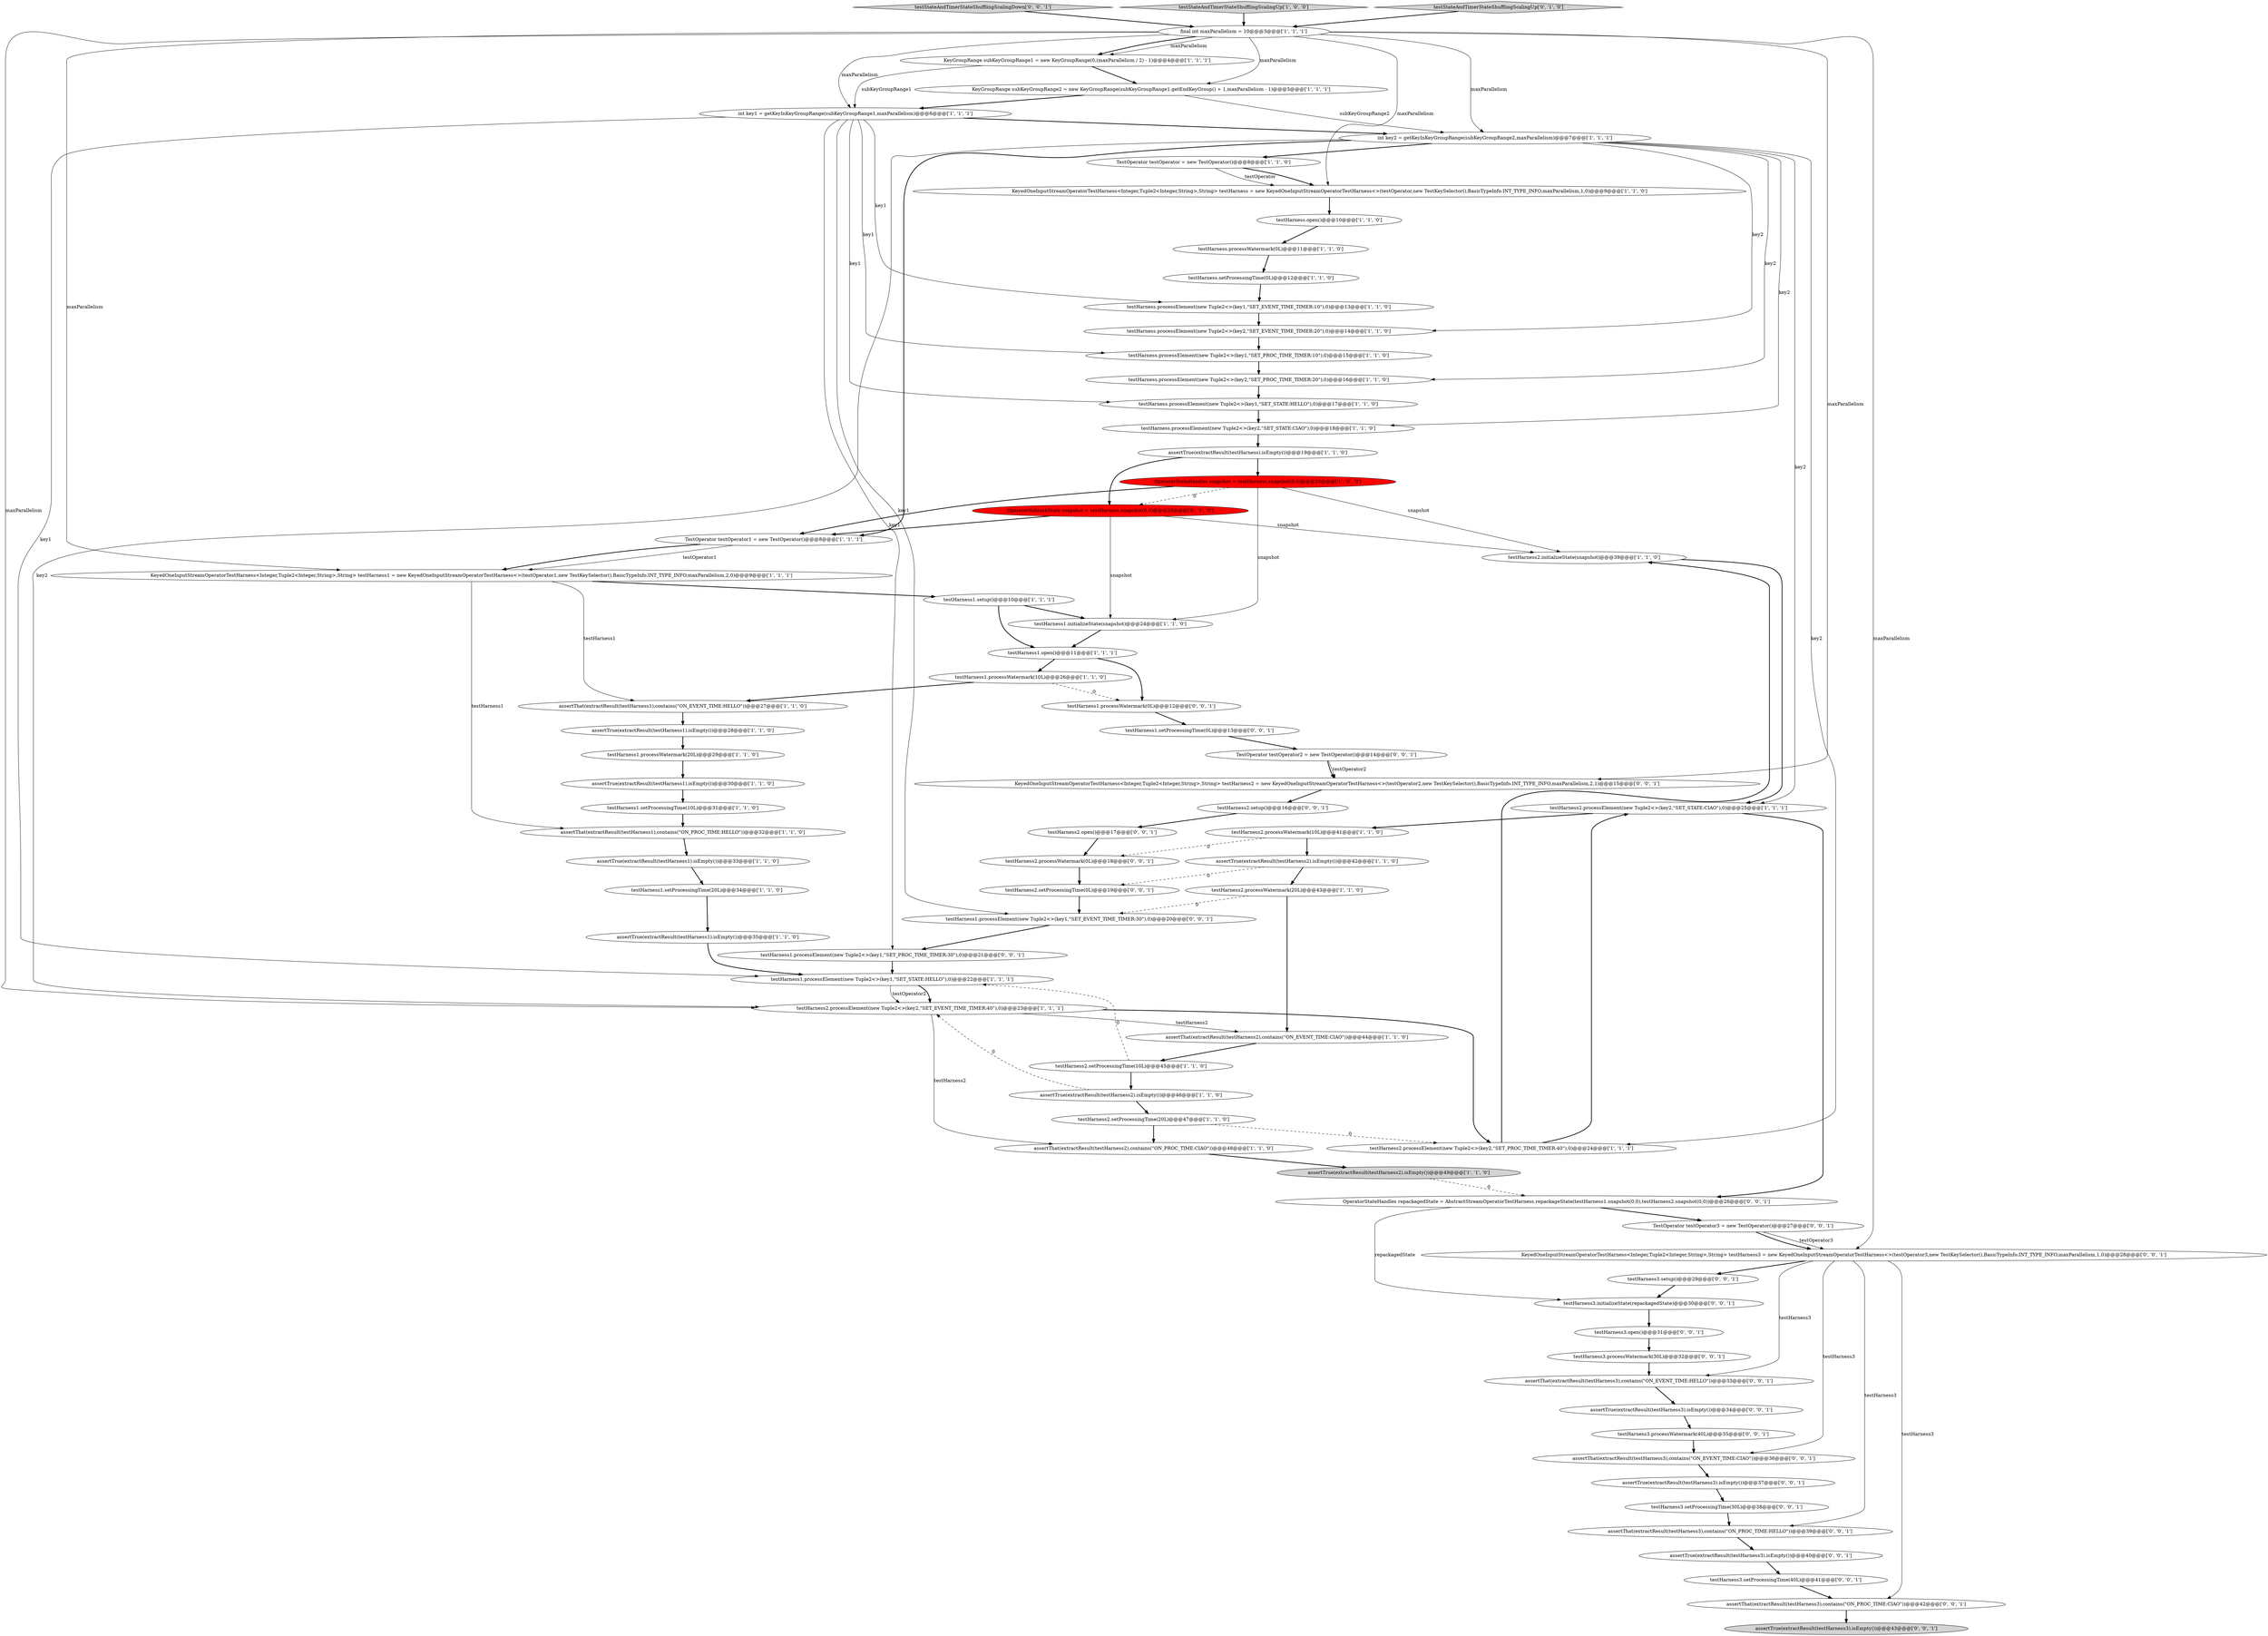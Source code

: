 digraph {
4 [style = filled, label = "testHarness.open()@@@10@@@['1', '1', '0']", fillcolor = white, shape = ellipse image = "AAA0AAABBB1BBB"];
37 [style = filled, label = "testHarness2.processWatermark(20L)@@@43@@@['1', '1', '0']", fillcolor = white, shape = ellipse image = "AAA0AAABBB1BBB"];
16 [style = filled, label = "testHarness2.processElement(new Tuple2<>(key2,\"SET_PROC_TIME_TIMER:40\"),0)@@@24@@@['1', '1', '1']", fillcolor = white, shape = ellipse image = "AAA0AAABBB1BBB"];
42 [style = filled, label = "assertTrue(extractResult(testHarness2).isEmpty())@@@46@@@['1', '1', '0']", fillcolor = white, shape = ellipse image = "AAA0AAABBB1BBB"];
52 [style = filled, label = "testHarness1.processWatermark(0L)@@@12@@@['0', '0', '1']", fillcolor = white, shape = ellipse image = "AAA0AAABBB3BBB"];
60 [style = filled, label = "assertThat(extractResult(testHarness3),contains(\"ON_PROC_TIME:CIAO\"))@@@42@@@['0', '0', '1']", fillcolor = white, shape = ellipse image = "AAA0AAABBB3BBB"];
22 [style = filled, label = "assertThat(extractResult(testHarness2),contains(\"ON_EVENT_TIME:CIAO\"))@@@44@@@['1', '1', '0']", fillcolor = white, shape = ellipse image = "AAA0AAABBB1BBB"];
15 [style = filled, label = "testHarness.processElement(new Tuple2<>(key1,\"SET_PROC_TIME_TIMER:10\"),0)@@@15@@@['1', '1', '0']", fillcolor = white, shape = ellipse image = "AAA0AAABBB1BBB"];
47 [style = filled, label = "testHarness1.processElement(new Tuple2<>(key1,\"SET_STATE:HELLO\"),0)@@@22@@@['1', '1', '1']", fillcolor = white, shape = ellipse image = "AAA0AAABBB1BBB"];
65 [style = filled, label = "assertTrue(extractResult(testHarness3).isEmpty())@@@43@@@['0', '0', '1']", fillcolor = lightgray, shape = ellipse image = "AAA0AAABBB3BBB"];
72 [style = filled, label = "testHarness1.processElement(new Tuple2<>(key1,\"SET_PROC_TIME_TIMER:30\"),0)@@@21@@@['0', '0', '1']", fillcolor = white, shape = ellipse image = "AAA0AAABBB3BBB"];
2 [style = filled, label = "testHarness2.setProcessingTime(10L)@@@45@@@['1', '1', '0']", fillcolor = white, shape = ellipse image = "AAA0AAABBB1BBB"];
7 [style = filled, label = "testHarness2.initializeState(snapshot)@@@39@@@['1', '1', '0']", fillcolor = white, shape = ellipse image = "AAA0AAABBB1BBB"];
78 [style = filled, label = "testHarness3.processWatermark(40L)@@@35@@@['0', '0', '1']", fillcolor = white, shape = ellipse image = "AAA0AAABBB3BBB"];
64 [style = filled, label = "testHarness3.processWatermark(30L)@@@32@@@['0', '0', '1']", fillcolor = white, shape = ellipse image = "AAA0AAABBB3BBB"];
57 [style = filled, label = "assertTrue(extractResult(testHarness3).isEmpty())@@@40@@@['0', '0', '1']", fillcolor = white, shape = ellipse image = "AAA0AAABBB3BBB"];
36 [style = filled, label = "assertTrue(extractResult(testHarness2).isEmpty())@@@49@@@['1', '1', '0']", fillcolor = lightgray, shape = ellipse image = "AAA0AAABBB1BBB"];
44 [style = filled, label = "testHarness.processElement(new Tuple2<>(key2,\"SET_PROC_TIME_TIMER:20\"),0)@@@16@@@['1', '1', '0']", fillcolor = white, shape = ellipse image = "AAA0AAABBB1BBB"];
29 [style = filled, label = "assertTrue(extractResult(testHarness1).isEmpty())@@@28@@@['1', '1', '0']", fillcolor = white, shape = ellipse image = "AAA0AAABBB1BBB"];
63 [style = filled, label = "assertThat(extractResult(testHarness3),contains(\"ON_EVENT_TIME:HELLO\"))@@@33@@@['0', '0', '1']", fillcolor = white, shape = ellipse image = "AAA0AAABBB3BBB"];
68 [style = filled, label = "KeyedOneInputStreamOperatorTestHarness<Integer,Tuple2<Integer,String>,String> testHarness2 = new KeyedOneInputStreamOperatorTestHarness<>(testOperator2,new TestKeySelector(),BasicTypeInfo.INT_TYPE_INFO,maxParallelism,2,1)@@@15@@@['0', '0', '1']", fillcolor = white, shape = ellipse image = "AAA0AAABBB3BBB"];
75 [style = filled, label = "testHarness2.setup()@@@16@@@['0', '0', '1']", fillcolor = white, shape = ellipse image = "AAA0AAABBB3BBB"];
3 [style = filled, label = "assertThat(extractResult(testHarness2),contains(\"ON_PROC_TIME:CIAO\"))@@@48@@@['1', '1', '0']", fillcolor = white, shape = ellipse image = "AAA0AAABBB1BBB"];
74 [style = filled, label = "testStateAndTimerStateShufflingScalingDown['0', '0', '1']", fillcolor = lightgray, shape = diamond image = "AAA0AAABBB3BBB"];
0 [style = filled, label = "testHarness1.setup()@@@10@@@['1', '1', '1']", fillcolor = white, shape = ellipse image = "AAA0AAABBB1BBB"];
17 [style = filled, label = "assertTrue(extractResult(testHarness1).isEmpty())@@@35@@@['1', '1', '0']", fillcolor = white, shape = ellipse image = "AAA0AAABBB1BBB"];
33 [style = filled, label = "testHarness2.processElement(new Tuple2<>(key2,\"SET_STATE:CIAO\"),0)@@@25@@@['1', '1', '1']", fillcolor = white, shape = ellipse image = "AAA0AAABBB1BBB"];
58 [style = filled, label = "testHarness3.setProcessingTime(40L)@@@41@@@['0', '0', '1']", fillcolor = white, shape = ellipse image = "AAA0AAABBB3BBB"];
59 [style = filled, label = "testHarness2.processWatermark(0L)@@@18@@@['0', '0', '1']", fillcolor = white, shape = ellipse image = "AAA0AAABBB3BBB"];
26 [style = filled, label = "testStateAndTimerStateShufflingScalingUp['1', '0', '0']", fillcolor = lightgray, shape = diamond image = "AAA0AAABBB1BBB"];
77 [style = filled, label = "testHarness2.open()@@@17@@@['0', '0', '1']", fillcolor = white, shape = ellipse image = "AAA0AAABBB3BBB"];
5 [style = filled, label = "testHarness.processElement(new Tuple2<>(key1,\"SET_STATE:HELLO\"),0)@@@17@@@['1', '1', '0']", fillcolor = white, shape = ellipse image = "AAA0AAABBB1BBB"];
19 [style = filled, label = "testHarness.processElement(new Tuple2<>(key2,\"SET_EVENT_TIME_TIMER:20\"),0)@@@14@@@['1', '1', '0']", fillcolor = white, shape = ellipse image = "AAA0AAABBB1BBB"];
13 [style = filled, label = "assertThat(extractResult(testHarness1),contains(\"ON_PROC_TIME:HELLO\"))@@@32@@@['1', '1', '0']", fillcolor = white, shape = ellipse image = "AAA0AAABBB1BBB"];
8 [style = filled, label = "assertTrue(extractResult(testHarness2).isEmpty())@@@42@@@['1', '1', '0']", fillcolor = white, shape = ellipse image = "AAA0AAABBB1BBB"];
31 [style = filled, label = "assertTrue(extractResult(testHarness).isEmpty())@@@19@@@['1', '1', '0']", fillcolor = white, shape = ellipse image = "AAA0AAABBB1BBB"];
32 [style = filled, label = "KeyGroupRange subKeyGroupRange1 = new KeyGroupRange(0,(maxParallelism / 2) - 1)@@@4@@@['1', '1', '1']", fillcolor = white, shape = ellipse image = "AAA0AAABBB1BBB"];
61 [style = filled, label = "KeyedOneInputStreamOperatorTestHarness<Integer,Tuple2<Integer,String>,String> testHarness3 = new KeyedOneInputStreamOperatorTestHarness<>(testOperator3,new TestKeySelector(),BasicTypeInfo.INT_TYPE_INFO,maxParallelism,1,0)@@@28@@@['0', '0', '1']", fillcolor = white, shape = ellipse image = "AAA0AAABBB3BBB"];
49 [style = filled, label = "OperatorSubtaskState snapshot = testHarness.snapshot(0,0)@@@20@@@['0', '1', '0']", fillcolor = red, shape = ellipse image = "AAA1AAABBB2BBB"];
70 [style = filled, label = "testHarness3.initializeState(repackagedState)@@@30@@@['0', '0', '1']", fillcolor = white, shape = ellipse image = "AAA0AAABBB3BBB"];
1 [style = filled, label = "assertThat(extractResult(testHarness1),contains(\"ON_EVENT_TIME:HELLO\"))@@@27@@@['1', '1', '0']", fillcolor = white, shape = ellipse image = "AAA0AAABBB1BBB"];
56 [style = filled, label = "assertThat(extractResult(testHarness3),contains(\"ON_PROC_TIME:HELLO\"))@@@39@@@['0', '0', '1']", fillcolor = white, shape = ellipse image = "AAA0AAABBB3BBB"];
20 [style = filled, label = "testHarness.processElement(new Tuple2<>(key2,\"SET_STATE:CIAO\"),0)@@@18@@@['1', '1', '0']", fillcolor = white, shape = ellipse image = "AAA0AAABBB1BBB"];
30 [style = filled, label = "testHarness.processElement(new Tuple2<>(key1,\"SET_EVENT_TIME_TIMER:10\"),0)@@@13@@@['1', '1', '0']", fillcolor = white, shape = ellipse image = "AAA0AAABBB1BBB"];
46 [style = filled, label = "KeyedOneInputStreamOperatorTestHarness<Integer,Tuple2<Integer,String>,String> testHarness1 = new KeyedOneInputStreamOperatorTestHarness<>(testOperator1,new TestKeySelector(),BasicTypeInfo.INT_TYPE_INFO,maxParallelism,2,0)@@@9@@@['1', '1', '1']", fillcolor = white, shape = ellipse image = "AAA0AAABBB1BBB"];
6 [style = filled, label = "testHarness1.initializeState(snapshot)@@@24@@@['1', '1', '0']", fillcolor = white, shape = ellipse image = "AAA0AAABBB1BBB"];
23 [style = filled, label = "assertTrue(extractResult(testHarness1).isEmpty())@@@30@@@['1', '1', '0']", fillcolor = white, shape = ellipse image = "AAA0AAABBB1BBB"];
11 [style = filled, label = "assertTrue(extractResult(testHarness1).isEmpty())@@@33@@@['1', '1', '0']", fillcolor = white, shape = ellipse image = "AAA0AAABBB1BBB"];
18 [style = filled, label = "testHarness.setProcessingTime(0L)@@@12@@@['1', '1', '0']", fillcolor = white, shape = ellipse image = "AAA0AAABBB1BBB"];
48 [style = filled, label = "testStateAndTimerStateShufflingScalingUp['0', '1', '0']", fillcolor = lightgray, shape = diamond image = "AAA0AAABBB2BBB"];
62 [style = filled, label = "assertTrue(extractResult(testHarness3).isEmpty())@@@34@@@['0', '0', '1']", fillcolor = white, shape = ellipse image = "AAA0AAABBB3BBB"];
66 [style = filled, label = "assertTrue(extractResult(testHarness3).isEmpty())@@@37@@@['0', '0', '1']", fillcolor = white, shape = ellipse image = "AAA0AAABBB3BBB"];
71 [style = filled, label = "testHarness3.setProcessingTime(30L)@@@38@@@['0', '0', '1']", fillcolor = white, shape = ellipse image = "AAA0AAABBB3BBB"];
12 [style = filled, label = "testHarness1.open()@@@11@@@['1', '1', '1']", fillcolor = white, shape = ellipse image = "AAA0AAABBB1BBB"];
27 [style = filled, label = "KeyedOneInputStreamOperatorTestHarness<Integer,Tuple2<Integer,String>,String> testHarness = new KeyedOneInputStreamOperatorTestHarness<>(testOperator,new TestKeySelector(),BasicTypeInfo.INT_TYPE_INFO,maxParallelism,1,0)@@@9@@@['1', '1', '0']", fillcolor = white, shape = ellipse image = "AAA0AAABBB1BBB"];
34 [style = filled, label = "testHarness2.processWatermark(10L)@@@41@@@['1', '1', '0']", fillcolor = white, shape = ellipse image = "AAA0AAABBB1BBB"];
67 [style = filled, label = "TestOperator testOperator3 = new TestOperator()@@@27@@@['0', '0', '1']", fillcolor = white, shape = ellipse image = "AAA0AAABBB3BBB"];
39 [style = filled, label = "int key2 = getKeyInKeyGroupRange(subKeyGroupRange2,maxParallelism)@@@7@@@['1', '1', '1']", fillcolor = white, shape = ellipse image = "AAA0AAABBB1BBB"];
45 [style = filled, label = "testHarness1.processWatermark(10L)@@@26@@@['1', '1', '0']", fillcolor = white, shape = ellipse image = "AAA0AAABBB1BBB"];
40 [style = filled, label = "testHarness1.setProcessingTime(20L)@@@34@@@['1', '1', '0']", fillcolor = white, shape = ellipse image = "AAA0AAABBB1BBB"];
69 [style = filled, label = "testHarness1.setProcessingTime(0L)@@@13@@@['0', '0', '1']", fillcolor = white, shape = ellipse image = "AAA0AAABBB3BBB"];
24 [style = filled, label = "OperatorStateHandles snapshot = testHarness.snapshot(0,0)@@@20@@@['1', '0', '0']", fillcolor = red, shape = ellipse image = "AAA1AAABBB1BBB"];
14 [style = filled, label = "final int maxParallelism = 10@@@3@@@['1', '1', '1']", fillcolor = white, shape = ellipse image = "AAA0AAABBB1BBB"];
54 [style = filled, label = "testHarness3.open()@@@31@@@['0', '0', '1']", fillcolor = white, shape = ellipse image = "AAA0AAABBB3BBB"];
25 [style = filled, label = "TestOperator testOperator = new TestOperator()@@@8@@@['1', '1', '0']", fillcolor = white, shape = ellipse image = "AAA0AAABBB1BBB"];
28 [style = filled, label = "testHarness.processWatermark(0L)@@@11@@@['1', '1', '0']", fillcolor = white, shape = ellipse image = "AAA0AAABBB1BBB"];
21 [style = filled, label = "TestOperator testOperator1 = new TestOperator()@@@8@@@['1', '1', '1']", fillcolor = white, shape = ellipse image = "AAA0AAABBB1BBB"];
76 [style = filled, label = "testHarness1.processElement(new Tuple2<>(key1,\"SET_EVENT_TIME_TIMER:30\"),0)@@@20@@@['0', '0', '1']", fillcolor = white, shape = ellipse image = "AAA0AAABBB3BBB"];
41 [style = filled, label = "KeyGroupRange subKeyGroupRange2 = new KeyGroupRange(subKeyGroupRange1.getEndKeyGroup() + 1,maxParallelism - 1)@@@5@@@['1', '1', '1']", fillcolor = white, shape = ellipse image = "AAA0AAABBB1BBB"];
35 [style = filled, label = "testHarness2.processElement(new Tuple2<>(key2,\"SET_EVENT_TIME_TIMER:40\"),0)@@@23@@@['1', '1', '1']", fillcolor = white, shape = ellipse image = "AAA0AAABBB1BBB"];
43 [style = filled, label = "int key1 = getKeyInKeyGroupRange(subKeyGroupRange1,maxParallelism)@@@6@@@['1', '1', '1']", fillcolor = white, shape = ellipse image = "AAA0AAABBB1BBB"];
38 [style = filled, label = "testHarness1.setProcessingTime(10L)@@@31@@@['1', '1', '0']", fillcolor = white, shape = ellipse image = "AAA0AAABBB1BBB"];
51 [style = filled, label = "assertThat(extractResult(testHarness3),contains(\"ON_EVENT_TIME:CIAO\"))@@@36@@@['0', '0', '1']", fillcolor = white, shape = ellipse image = "AAA0AAABBB3BBB"];
50 [style = filled, label = "testHarness3.setup()@@@29@@@['0', '0', '1']", fillcolor = white, shape = ellipse image = "AAA0AAABBB3BBB"];
9 [style = filled, label = "testHarness2.setProcessingTime(20L)@@@47@@@['1', '1', '0']", fillcolor = white, shape = ellipse image = "AAA0AAABBB1BBB"];
10 [style = filled, label = "testHarness1.processWatermark(20L)@@@29@@@['1', '1', '0']", fillcolor = white, shape = ellipse image = "AAA0AAABBB1BBB"];
73 [style = filled, label = "TestOperator testOperator2 = new TestOperator()@@@14@@@['0', '0', '1']", fillcolor = white, shape = ellipse image = "AAA0AAABBB3BBB"];
53 [style = filled, label = "OperatorStateHandles repackagedState = AbstractStreamOperatorTestHarness.repackageState(testHarness1.snapshot(0,0),testHarness2.snapshot(0,0))@@@26@@@['0', '0', '1']", fillcolor = white, shape = ellipse image = "AAA0AAABBB3BBB"];
55 [style = filled, label = "testHarness2.setProcessingTime(0L)@@@19@@@['0', '0', '1']", fillcolor = white, shape = ellipse image = "AAA0AAABBB3BBB"];
41->39 [style = solid, label="subKeyGroupRange2"];
12->45 [style = bold, label=""];
46->0 [style = bold, label=""];
5->20 [style = bold, label=""];
67->61 [style = solid, label="testOperator3"];
43->5 [style = solid, label="key1"];
43->15 [style = solid, label="key1"];
35->3 [style = solid, label="testHarness2"];
32->43 [style = solid, label="subKeyGroupRange1"];
42->9 [style = bold, label=""];
37->76 [style = dashed, label="0"];
16->7 [style = bold, label=""];
18->30 [style = bold, label=""];
58->60 [style = bold, label=""];
2->47 [style = dashed, label="0"];
34->59 [style = dashed, label="0"];
39->19 [style = solid, label="key2"];
25->27 [style = solid, label="testOperator"];
57->58 [style = bold, label=""];
73->68 [style = solid, label="testOperator2"];
46->1 [style = solid, label="testHarness1"];
14->35 [style = solid, label="maxParallelism"];
53->70 [style = solid, label="repackagedState"];
21->46 [style = bold, label=""];
49->6 [style = solid, label="snapshot"];
3->36 [style = bold, label=""];
24->21 [style = bold, label=""];
14->61 [style = solid, label="maxParallelism"];
52->69 [style = bold, label=""];
14->41 [style = solid, label="maxParallelism"];
72->47 [style = bold, label=""];
61->56 [style = solid, label="testHarness3"];
60->65 [style = bold, label=""];
75->77 [style = bold, label=""];
39->33 [style = solid, label="key2"];
19->15 [style = bold, label=""];
49->7 [style = solid, label="snapshot"];
77->59 [style = bold, label=""];
8->55 [style = dashed, label="0"];
14->43 [style = solid, label="maxParallelism"];
47->35 [style = solid, label="testOperator2"];
28->18 [style = bold, label=""];
43->47 [style = solid, label="key1"];
50->70 [style = bold, label=""];
14->68 [style = solid, label="maxParallelism"];
26->14 [style = bold, label=""];
20->31 [style = bold, label=""];
34->8 [style = bold, label=""];
56->57 [style = bold, label=""];
13->11 [style = bold, label=""];
67->61 [style = bold, label=""];
55->76 [style = bold, label=""];
45->1 [style = bold, label=""];
25->27 [style = bold, label=""];
7->33 [style = bold, label=""];
30->19 [style = bold, label=""];
45->52 [style = dashed, label="0"];
14->39 [style = solid, label="maxParallelism"];
70->54 [style = bold, label=""];
63->62 [style = bold, label=""];
16->33 [style = bold, label=""];
40->17 [style = bold, label=""];
62->78 [style = bold, label=""];
66->71 [style = bold, label=""];
59->55 [style = bold, label=""];
61->63 [style = solid, label="testHarness3"];
39->25 [style = bold, label=""];
41->43 [style = bold, label=""];
71->56 [style = bold, label=""];
54->64 [style = bold, label=""];
9->16 [style = dashed, label="0"];
43->30 [style = solid, label="key1"];
22->2 [style = bold, label=""];
36->53 [style = dashed, label="0"];
78->51 [style = bold, label=""];
31->24 [style = bold, label=""];
0->12 [style = bold, label=""];
48->14 [style = bold, label=""];
14->27 [style = solid, label="maxParallelism"];
39->20 [style = solid, label="key2"];
15->44 [style = bold, label=""];
31->49 [style = bold, label=""];
74->14 [style = bold, label=""];
39->16 [style = solid, label="key2"];
39->21 [style = bold, label=""];
37->22 [style = bold, label=""];
46->13 [style = solid, label="testHarness1"];
39->35 [style = solid, label="key2"];
10->23 [style = bold, label=""];
43->76 [style = solid, label="key1"];
9->3 [style = bold, label=""];
29->10 [style = bold, label=""];
32->41 [style = bold, label=""];
8->37 [style = bold, label=""];
35->22 [style = solid, label="testHarness2"];
1->29 [style = bold, label=""];
21->46 [style = solid, label="testOperator1"];
14->32 [style = bold, label=""];
43->39 [style = bold, label=""];
44->5 [style = bold, label=""];
53->67 [style = bold, label=""];
43->72 [style = solid, label="key1"];
24->49 [style = dashed, label="0"];
6->12 [style = bold, label=""];
39->44 [style = solid, label="key2"];
14->46 [style = solid, label="maxParallelism"];
14->32 [style = solid, label="maxParallelism"];
35->16 [style = bold, label=""];
0->6 [style = bold, label=""];
17->47 [style = bold, label=""];
64->63 [style = bold, label=""];
24->7 [style = solid, label="snapshot"];
11->40 [style = bold, label=""];
47->35 [style = bold, label=""];
33->53 [style = bold, label=""];
49->21 [style = bold, label=""];
4->28 [style = bold, label=""];
61->60 [style = solid, label="testHarness3"];
27->4 [style = bold, label=""];
76->72 [style = bold, label=""];
24->6 [style = solid, label="snapshot"];
23->38 [style = bold, label=""];
68->75 [style = bold, label=""];
61->50 [style = bold, label=""];
12->52 [style = bold, label=""];
69->73 [style = bold, label=""];
73->68 [style = bold, label=""];
38->13 [style = bold, label=""];
42->35 [style = dashed, label="0"];
33->34 [style = bold, label=""];
2->42 [style = bold, label=""];
61->51 [style = solid, label="testHarness3"];
51->66 [style = bold, label=""];
}
